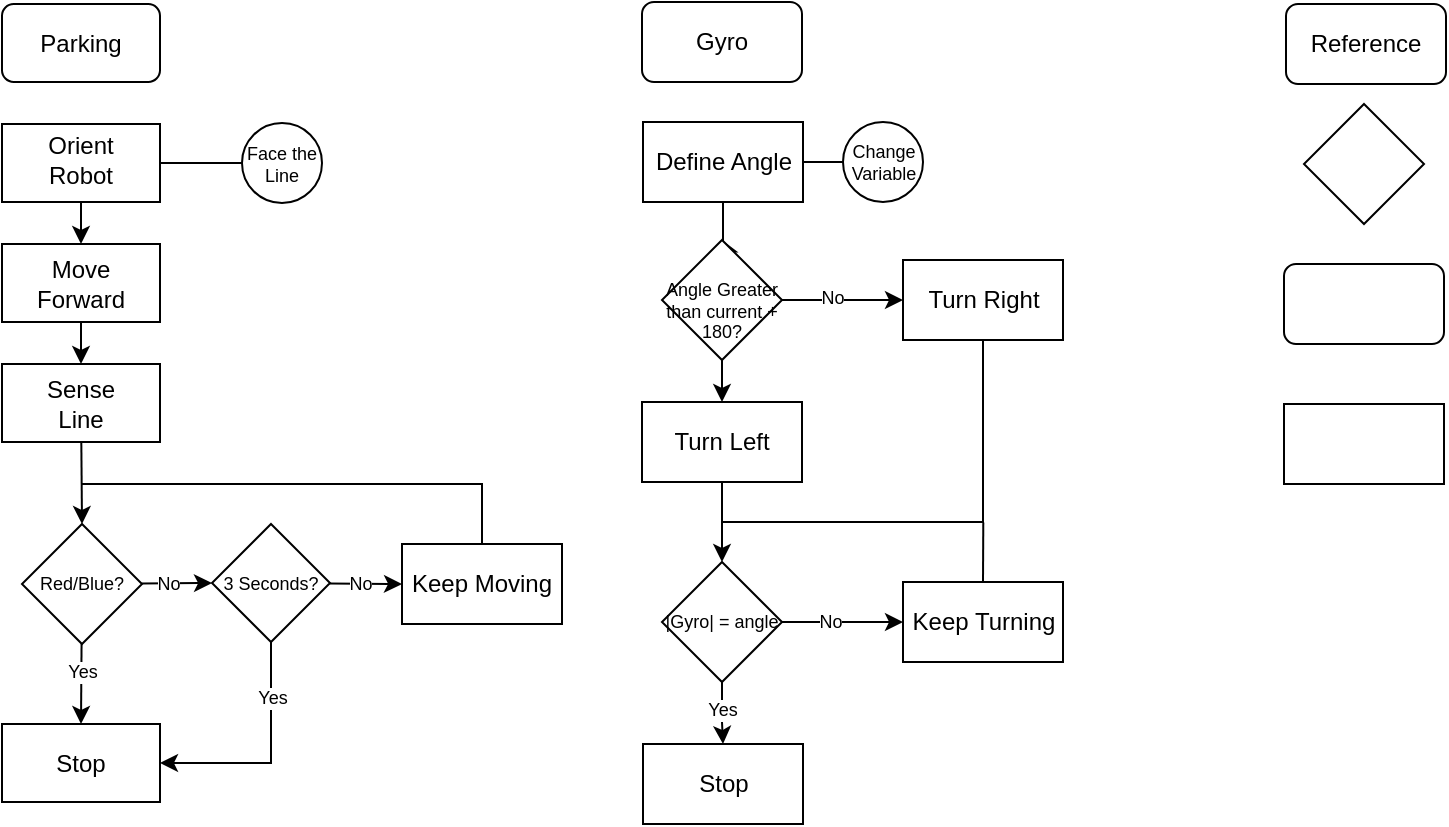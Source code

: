 <mxfile version="12.0.0" type="github" pages="2"><diagram id="pHJwRLuF5TMf0lRPLYW9" name="Gyro + Parking"><mxGraphModel grid="1" dx="854" dy="430" gridSize="10" guides="1" tooltips="1" connect="1" arrows="1" fold="1" page="1" pageScale="1" pageWidth="850" pageHeight="1100" background="none" math="0" shadow="0"><root><mxCell id="0" /><mxCell id="1" parent="0" /><mxCell id="SPKbu1m8ChDVOImklEzh-2" value="" parent="1" style="rounded=1;whiteSpace=wrap;html=1;fontSize=12;fontFamily=Helvetica;" vertex="1"><mxGeometry as="geometry" x="40" y="40" width="79" height="39" /></mxCell><mxCell id="SPKbu1m8ChDVOImklEzh-3" value="Parking" parent="1" style="text;html=1;strokeColor=none;fillColor=none;align=center;verticalAlign=middle;whiteSpace=wrap;rounded=0;fontSize=12;fontFamily=Helvetica;" vertex="1"><mxGeometry as="geometry" x="60" y="50" width="39" height="19" /></mxCell><mxCell id="SPKbu1m8ChDVOImklEzh-19" source="SPKbu1m8ChDVOImklEzh-4" parent="1" style="edgeStyle=none;rounded=0;orthogonalLoop=1;jettySize=auto;html=1;entryX=0.5;entryY=0;entryDx=0;entryDy=0;fontSize=12;fontFamily=Helvetica;" edge="1" target="SPKbu1m8ChDVOImklEzh-6"><mxGeometry as="geometry" relative="1" /></mxCell><mxCell id="SPKbu1m8ChDVOImklEzh-59" source="SPKbu1m8ChDVOImklEzh-4" parent="1" style="edgeStyle=orthogonalEdgeStyle;rounded=0;orthogonalLoop=1;jettySize=auto;html=1;entryX=0;entryY=0.5;entryDx=0;entryDy=0;startArrow=none;startFill=0;endArrow=none;endFill=0;fontSize=12;fontFamily=Helvetica;" edge="1" target="SPKbu1m8ChDVOImklEzh-58"><mxGeometry as="geometry" relative="1" /></mxCell><mxCell id="SPKbu1m8ChDVOImklEzh-4" value="" parent="1" style="rounded=0;whiteSpace=wrap;html=1;fontSize=12;fontFamily=Helvetica;" vertex="1"><mxGeometry as="geometry" x="40" y="100" width="79" height="39" /></mxCell><mxCell id="SPKbu1m8ChDVOImklEzh-5" value="Orient Robot" parent="1" style="text;html=1;strokeColor=none;fillColor=none;align=center;verticalAlign=middle;whiteSpace=wrap;rounded=0;fontSize=12;fontFamily=Helvetica;" vertex="1"><mxGeometry as="geometry" x="60" y="108" width="39" height="19" /></mxCell><mxCell id="SPKbu1m8ChDVOImklEzh-20" source="SPKbu1m8ChDVOImklEzh-6" parent="1" style="edgeStyle=none;rounded=0;orthogonalLoop=1;jettySize=auto;html=1;entryX=0.5;entryY=0;entryDx=0;entryDy=0;fontSize=12;fontFamily=Helvetica;" edge="1" target="SPKbu1m8ChDVOImklEzh-11"><mxGeometry as="geometry" relative="1" /></mxCell><mxCell id="SPKbu1m8ChDVOImklEzh-6" value="" parent="1" style="rounded=0;whiteSpace=wrap;html=1;fontSize=12;fontFamily=Helvetica;" vertex="1"><mxGeometry as="geometry" x="40" y="160" width="79" height="39" /></mxCell><mxCell id="SPKbu1m8ChDVOImklEzh-10" value="Move Forward" parent="1" style="text;html=1;strokeColor=none;fillColor=none;align=center;verticalAlign=middle;whiteSpace=wrap;rounded=0;fontSize=12;fontFamily=Helvetica;" vertex="1"><mxGeometry as="geometry" x="55" y="170" width="49" height="19" /></mxCell><mxCell id="SPKbu1m8ChDVOImklEzh-21" source="SPKbu1m8ChDVOImklEzh-11" parent="1" style="edgeStyle=none;rounded=0;orthogonalLoop=1;jettySize=auto;html=1;entryX=0.5;entryY=0;entryDx=0;entryDy=0;fontSize=12;fontFamily=Helvetica;" edge="1" target="SPKbu1m8ChDVOImklEzh-15"><mxGeometry as="geometry" relative="1" /></mxCell><mxCell id="SPKbu1m8ChDVOImklEzh-11" value="" parent="1" style="rounded=0;whiteSpace=wrap;html=1;fontSize=12;fontFamily=Helvetica;" vertex="1"><mxGeometry as="geometry" x="40" y="220" width="79" height="39" /></mxCell><mxCell id="SPKbu1m8ChDVOImklEzh-12" value="Sense Line" parent="1" style="text;html=1;strokeColor=none;fillColor=none;align=center;verticalAlign=middle;whiteSpace=wrap;rounded=0;fontSize=12;fontFamily=Helvetica;" vertex="1"><mxGeometry as="geometry" x="55" y="230" width="49" height="19" /></mxCell><mxCell id="SPKbu1m8ChDVOImklEzh-22" value="No" source="SPKbu1m8ChDVOImklEzh-15" parent="1" style="edgeStyle=none;rounded=0;orthogonalLoop=1;jettySize=auto;html=1;entryX=0;entryY=0.5;entryDx=0;entryDy=0;fontSize=9;fontFamily=Helvetica;" edge="1" target="SPKbu1m8ChDVOImklEzh-18"><mxGeometry as="geometry" x="-0.257" relative="1"><mxPoint as="offset" /></mxGeometry></mxCell><mxCell id="SPKbu1m8ChDVOImklEzh-24" source="SPKbu1m8ChDVOImklEzh-15" parent="1" style="edgeStyle=none;rounded=0;orthogonalLoop=1;jettySize=auto;html=1;entryX=0.5;entryY=0;entryDx=0;entryDy=0;fontSize=12;fontFamily=Helvetica;" edge="1" target="SPKbu1m8ChDVOImklEzh-17"><mxGeometry as="geometry" relative="1" /></mxCell><mxCell id="SPKbu1m8ChDVOImklEzh-27" value="Yes" parent="SPKbu1m8ChDVOImklEzh-24" style="text;html=1;resizable=0;points=[];align=center;verticalAlign=middle;labelBackgroundColor=#ffffff;fontSize=9;fontFamily=Helvetica;" vertex="1" connectable="0"><mxGeometry as="geometry" x="-0.32" y="1" relative="1"><mxPoint as="offset" x="-1" /></mxGeometry></mxCell><mxCell id="SPKbu1m8ChDVOImklEzh-15" value="Red/Blue?" parent="1" style="rhombus;whiteSpace=wrap;html=1;fontSize=9;fontFamily=Helvetica;" vertex="1"><mxGeometry as="geometry" x="50" y="300" width="60" height="60" /></mxCell><mxCell id="SPKbu1m8ChDVOImklEzh-26" source="SPKbu1m8ChDVOImklEzh-16" parent="1" style="edgeStyle=orthogonalEdgeStyle;rounded=0;orthogonalLoop=1;jettySize=auto;html=1;fontSize=12;exitX=0.5;exitY=0;exitDx=0;exitDy=0;endArrow=none;endFill=0;fontFamily=Helvetica;" edge="1"><mxGeometry as="geometry" relative="1"><mxPoint as="targetPoint" x="80" y="280" /><Array as="points"><mxPoint x="280" y="280" /></Array></mxGeometry></mxCell><mxCell id="SPKbu1m8ChDVOImklEzh-16" value="Keep Moving" parent="1" style="rounded=0;whiteSpace=wrap;html=1;fontSize=12;fontFamily=Helvetica;" vertex="1"><mxGeometry as="geometry" x="240" y="310" width="80" height="40" /></mxCell><mxCell id="SPKbu1m8ChDVOImklEzh-17" value="&lt;p style=&quot;font-size: 12px&quot;&gt;Stop&lt;/p&gt;" parent="1" style="rounded=0;whiteSpace=wrap;html=1;fontSize=12;fontFamily=Helvetica;fontStyle=0" vertex="1"><mxGeometry as="geometry" x="40" y="400" width="79" height="39" /></mxCell><mxCell id="SPKbu1m8ChDVOImklEzh-23" value="No" source="SPKbu1m8ChDVOImklEzh-18" parent="1" style="edgeStyle=none;rounded=0;orthogonalLoop=1;jettySize=auto;html=1;entryX=0;entryY=0.5;entryDx=0;entryDy=0;fontSize=9;fontFamily=Helvetica;" edge="1" target="SPKbu1m8ChDVOImklEzh-16"><mxGeometry as="geometry" x="-0.143" relative="1"><mxPoint as="offset" /></mxGeometry></mxCell><mxCell id="SPKbu1m8ChDVOImklEzh-18" value="3 Seconds?" parent="1" style="rhombus;whiteSpace=wrap;html=1;fontSize=9;fontFamily=Helvetica;" vertex="1"><mxGeometry as="geometry" x="145" y="300" width="59" height="59" /></mxCell><mxCell id="SPKbu1m8ChDVOImklEzh-25" source="SPKbu1m8ChDVOImklEzh-18" parent="1" style="edgeStyle=orthogonalEdgeStyle;rounded=0;orthogonalLoop=1;jettySize=auto;html=1;entryX=1;entryY=0.5;entryDx=0;entryDy=0;fontSize=12;exitX=0.5;exitY=1;exitDx=0;exitDy=0;fontFamily=Helvetica;" edge="1" target="SPKbu1m8ChDVOImklEzh-17"><mxGeometry as="geometry" relative="1"><mxPoint as="sourcePoint" x="190" y="290" /></mxGeometry></mxCell><mxCell id="SPKbu1m8ChDVOImklEzh-28" value="Yes" parent="SPKbu1m8ChDVOImklEzh-25" style="text;html=1;resizable=0;points=[];align=center;verticalAlign=middle;labelBackgroundColor=#ffffff;fontSize=9;fontFamily=Helvetica;" vertex="1" connectable="0"><mxGeometry as="geometry" x="-0.658" y="2" relative="1"><mxPoint as="offset" x="-2" y="7.5" /></mxGeometry></mxCell><mxCell id="SPKbu1m8ChDVOImklEzh-29" value="Gyro" parent="1" style="rounded=1;whiteSpace=wrap;html=1;fontSize=12;fontFamily=Helvetica;" vertex="1"><mxGeometry as="geometry" x="360" y="39" width="80" height="40" /></mxCell><mxCell id="SPKbu1m8ChDVOImklEzh-39" source="SPKbu1m8ChDVOImklEzh-32" parent="1" style="edgeStyle=orthogonalEdgeStyle;rounded=0;orthogonalLoop=1;jettySize=auto;html=1;entryX=0.5;entryY=0;entryDx=0;entryDy=0;endArrow=classic;endFill=1;fontSize=12;fontFamily=Helvetica;" edge="1" target="SPKbu1m8ChDVOImklEzh-35"><mxGeometry as="geometry" relative="1" /></mxCell><mxCell id="SPKbu1m8ChDVOImklEzh-32" value="Define Angle" parent="1" style="rounded=0;whiteSpace=wrap;html=1;fontSize=12;fontFamily=Helvetica;" vertex="1"><mxGeometry as="geometry" x="360.5" y="99" width="80" height="40" /></mxCell><mxCell id="SPKbu1m8ChDVOImklEzh-36" source="SPKbu1m8ChDVOImklEzh-34" parent="1" style="edgeStyle=orthogonalEdgeStyle;rounded=0;orthogonalLoop=1;jettySize=auto;html=1;entryX=1;entryY=0.5;entryDx=0;entryDy=0;endArrow=none;endFill=0;fontSize=12;fontFamily=Helvetica;" edge="1" target="SPKbu1m8ChDVOImklEzh-32"><mxGeometry as="geometry" relative="1" /></mxCell><mxCell id="SPKbu1m8ChDVOImklEzh-34" value="Change Variable" parent="1" style="ellipse;whiteSpace=wrap;html=1;aspect=fixed;fontSize=9;fontFamily=Helvetica;" vertex="1"><mxGeometry as="geometry" x="460.5" y="99" width="40" height="40" /></mxCell><mxCell id="SPKbu1m8ChDVOImklEzh-40" source="SPKbu1m8ChDVOImklEzh-35" parent="1" style="edgeStyle=orthogonalEdgeStyle;rounded=0;orthogonalLoop=1;jettySize=auto;html=1;entryX=0;entryY=0.5;entryDx=0;entryDy=0;endArrow=classic;endFill=1;fontSize=12;fontFamily=Helvetica;" edge="1" target="SPKbu1m8ChDVOImklEzh-38"><mxGeometry as="geometry" relative="1" /></mxCell><mxCell id="SPKbu1m8ChDVOImklEzh-54" value="No" parent="SPKbu1m8ChDVOImklEzh-40" style="text;html=1;resizable=0;points=[];align=center;verticalAlign=middle;labelBackgroundColor=#ffffff;fontSize=9;fontFamily=Helvetica;" vertex="1" connectable="0"><mxGeometry as="geometry" x="-0.002" y="6" relative="1"><mxPoint as="offset" x="-5" y="5" /></mxGeometry></mxCell><mxCell id="5WvHn8uHkhuV7Z_xuSRU-1" source="SPKbu1m8ChDVOImklEzh-35" parent="1" style="edgeStyle=orthogonalEdgeStyle;rounded=0;orthogonalLoop=1;jettySize=auto;html=1;entryX=0.5;entryY=0;entryDx=0;entryDy=0;startArrow=none;startFill=0;endArrow=classic;endFill=1;fontFamily=Helvetica;fontSize=9;" edge="1" target="SPKbu1m8ChDVOImklEzh-41"><mxGeometry as="geometry" relative="1" /></mxCell><mxCell id="SPKbu1m8ChDVOImklEzh-35" value="&lt;br style=&quot;font-size: 9px;&quot;&gt;Angle Greater than current + 180?" parent="1" style="rhombus;whiteSpace=wrap;html=1;fontSize=9;fontFamily=Helvetica;" vertex="1"><mxGeometry as="geometry" x="370" y="158" width="60" height="60" /></mxCell><mxCell id="SPKbu1m8ChDVOImklEzh-51" source="SPKbu1m8ChDVOImklEzh-38" parent="1" style="edgeStyle=orthogonalEdgeStyle;rounded=0;orthogonalLoop=1;jettySize=auto;html=1;startArrow=none;startFill=0;endArrow=none;endFill=0;fontSize=12;fontFamily=Helvetica;" edge="1"><mxGeometry as="geometry" relative="1"><mxPoint as="targetPoint" x="400.5" y="299" /><Array as="points"><mxPoint x="530.5" y="299" /><mxPoint x="400.5" y="299" /></Array></mxGeometry></mxCell><mxCell id="SPKbu1m8ChDVOImklEzh-38" value="Turn Right" parent="1" style="rounded=0;whiteSpace=wrap;html=1;fontSize=12;fontFamily=Helvetica;" vertex="1"><mxGeometry as="geometry" x="490.5" y="168" width="80" height="40" /></mxCell><mxCell id="SPKbu1m8ChDVOImklEzh-47" source="SPKbu1m8ChDVOImklEzh-41" parent="1" style="edgeStyle=orthogonalEdgeStyle;rounded=0;orthogonalLoop=1;jettySize=auto;html=1;entryX=0.5;entryY=0;entryDx=0;entryDy=0;endArrow=classic;endFill=1;fontSize=12;fontFamily=Helvetica;" edge="1" target="SPKbu1m8ChDVOImklEzh-44"><mxGeometry as="geometry" relative="1" /></mxCell><mxCell id="SPKbu1m8ChDVOImklEzh-41" value="Turn Left" parent="1" style="rounded=0;whiteSpace=wrap;html=1;fontSize=12;fontFamily=Helvetica;" vertex="1"><mxGeometry as="geometry" x="360" y="239" width="80" height="40" /></mxCell><mxCell id="SPKbu1m8ChDVOImklEzh-48" source="SPKbu1m8ChDVOImklEzh-44" parent="1" style="edgeStyle=orthogonalEdgeStyle;rounded=0;orthogonalLoop=1;jettySize=auto;html=1;entryX=0;entryY=0.5;entryDx=0;entryDy=0;endArrow=classic;endFill=1;fontSize=12;startArrow=none;startFill=0;fontFamily=Helvetica;" edge="1" target="SPKbu1m8ChDVOImklEzh-45"><mxGeometry as="geometry" relative="1" /></mxCell><mxCell id="SPKbu1m8ChDVOImklEzh-55" value="No" parent="SPKbu1m8ChDVOImklEzh-48" style="text;html=1;resizable=0;points=[];align=center;verticalAlign=middle;labelBackgroundColor=#ffffff;fontSize=9;fontFamily=Helvetica;" vertex="1" connectable="0"><mxGeometry as="geometry" x="-0.227" relative="1"><mxPoint as="offset" /></mxGeometry></mxCell><mxCell id="SPKbu1m8ChDVOImklEzh-49" source="SPKbu1m8ChDVOImklEzh-44" parent="1" style="edgeStyle=orthogonalEdgeStyle;rounded=0;orthogonalLoop=1;jettySize=auto;html=1;entryX=0.5;entryY=0;entryDx=0;entryDy=0;endArrow=classic;endFill=1;fontSize=12;fontFamily=Helvetica;" edge="1" target="SPKbu1m8ChDVOImklEzh-46"><mxGeometry as="geometry" relative="1" /></mxCell><mxCell id="SPKbu1m8ChDVOImklEzh-56" value="Yes" parent="SPKbu1m8ChDVOImklEzh-49" style="text;html=1;resizable=0;points=[];align=center;verticalAlign=middle;labelBackgroundColor=#ffffff;fontSize=9;fontFamily=Helvetica;" vertex="1" connectable="0"><mxGeometry as="geometry" x="-0.111" y="1" relative="1"><mxPoint as="offset" x="-1" /></mxGeometry></mxCell><mxCell id="SPKbu1m8ChDVOImklEzh-44" value="|Gyro| = angle" parent="1" style="rhombus;whiteSpace=wrap;html=1;fontSize=9;fontFamily=Helvetica;" vertex="1"><mxGeometry as="geometry" x="370" y="319" width="60" height="60" /></mxCell><mxCell id="SPKbu1m8ChDVOImklEzh-52" source="SPKbu1m8ChDVOImklEzh-45" parent="1" style="edgeStyle=orthogonalEdgeStyle;rounded=0;orthogonalLoop=1;jettySize=auto;html=1;startArrow=none;startFill=0;endArrow=none;endFill=0;fontSize=12;fontFamily=Helvetica;" edge="1"><mxGeometry as="geometry" relative="1"><mxPoint as="targetPoint" x="530.5" y="339" /><Array as="points"><mxPoint x="530.5" y="339" /></Array></mxGeometry></mxCell><mxCell id="SPKbu1m8ChDVOImklEzh-57" source="SPKbu1m8ChDVOImklEzh-45" parent="1" style="edgeStyle=orthogonalEdgeStyle;rounded=0;orthogonalLoop=1;jettySize=auto;html=1;exitX=0.5;exitY=0;exitDx=0;exitDy=0;startArrow=none;startFill=0;endArrow=none;endFill=0;fontSize=12;fontFamily=Helvetica;" edge="1"><mxGeometry as="geometry" relative="1"><mxPoint as="targetPoint" x="530.643" y="299.238" /></mxGeometry></mxCell><mxCell id="SPKbu1m8ChDVOImklEzh-45" value="Keep Turning" parent="1" style="rounded=0;whiteSpace=wrap;html=1;fontSize=12;fontFamily=Helvetica;" vertex="1"><mxGeometry as="geometry" x="490.5" y="329" width="80" height="40" /></mxCell><mxCell id="SPKbu1m8ChDVOImklEzh-46" value="Stop" parent="1" style="rounded=0;whiteSpace=wrap;html=1;fontSize=12;fontFamily=Helvetica;" vertex="1"><mxGeometry as="geometry" x="360.5" y="410" width="80" height="40" /></mxCell><mxCell id="SPKbu1m8ChDVOImklEzh-58" value="Face the Line" parent="1" style="ellipse;whiteSpace=wrap;html=1;aspect=fixed;fontSize=9;fontFamily=Helvetica;" vertex="1"><mxGeometry as="geometry" x="160" y="99.5" width="40" height="40" /></mxCell><mxCell id="fxkLCSbLqVlDCJO2Ypzc-1" value="" parent="1" style="rhombus;whiteSpace=wrap;html=1;" vertex="1"><mxGeometry as="geometry" x="691" y="90" width="60" height="60" /></mxCell><mxCell id="fxkLCSbLqVlDCJO2Ypzc-2" value="" parent="1" style="rounded=1;whiteSpace=wrap;html=1;fontSize=12;" vertex="1"><mxGeometry as="geometry" x="681" y="170" width="80" height="40" /></mxCell><mxCell id="fxkLCSbLqVlDCJO2Ypzc-3" value="" parent="1" style="rounded=0;whiteSpace=wrap;html=1;fontSize=12;" vertex="1"><mxGeometry as="geometry" x="681" y="240" width="80" height="40" /></mxCell><mxCell id="fxkLCSbLqVlDCJO2Ypzc-4" value="Reference" parent="1" style="rounded=1;whiteSpace=wrap;html=1;fontSize=12;" vertex="1"><mxGeometry as="geometry" x="682" y="40" width="80" height="40" /></mxCell></root></mxGraphModel></diagram><diagram id="nyzHZWYQcHaX8Zv0KF61" name="Cameras"><mxGraphModel grid="1" dx="854" dy="430" gridSize="10" guides="1" tooltips="1" connect="1" arrows="1" fold="1" page="1" pageScale="1" pageWidth="850" pageHeight="1100" math="0" shadow="0"><root><mxCell id="zTp566KGiHOskHoR-qpn-0" /><mxCell id="zTp566KGiHOskHoR-qpn-1" parent="zTp566KGiHOskHoR-qpn-0" /><mxCell id="416RBb36jXVAL9n5rxCu-3" source="G75Hd8xlLMa-yicY9jrH-0" parent="zTp566KGiHOskHoR-qpn-1" style="edgeStyle=orthogonalEdgeStyle;rounded=0;orthogonalLoop=1;jettySize=auto;html=1;entryX=0.5;entryY=0;entryDx=0;entryDy=0;" edge="1" target="G75Hd8xlLMa-yicY9jrH-1"><mxGeometry as="geometry" relative="1" /></mxCell><mxCell id="G75Hd8xlLMa-yicY9jrH-0" value="Blue Camera" parent="zTp566KGiHOskHoR-qpn-1" style="rounded=1;whiteSpace=wrap;html=1;fontSize=12;" vertex="1"><mxGeometry as="geometry" x="160" y="40" width="80" height="40" /></mxCell><mxCell id="416RBb36jXVAL9n5rxCu-4" source="G75Hd8xlLMa-yicY9jrH-1" parent="zTp566KGiHOskHoR-qpn-1" style="edgeStyle=orthogonalEdgeStyle;rounded=0;orthogonalLoop=1;jettySize=auto;html=1;entryX=0.5;entryY=0;entryDx=0;entryDy=0;" edge="1" target="G75Hd8xlLMa-yicY9jrH-2"><mxGeometry as="geometry" relative="1" /></mxCell><mxCell id="G75Hd8xlLMa-yicY9jrH-1" value="Move Forward" parent="zTp566KGiHOskHoR-qpn-1" style="rounded=0;whiteSpace=wrap;html=1;fontSize=12;" vertex="1"><mxGeometry as="geometry" x="160" y="120" width="80" height="40" /></mxCell><mxCell id="416RBb36jXVAL9n5rxCu-5" source="G75Hd8xlLMa-yicY9jrH-2" parent="zTp566KGiHOskHoR-qpn-1" style="edgeStyle=orthogonalEdgeStyle;rounded=0;orthogonalLoop=1;jettySize=auto;html=1;entryX=0.5;entryY=0;entryDx=0;entryDy=0;" edge="1" target="G75Hd8xlLMa-yicY9jrH-3"><mxGeometry as="geometry" relative="1" /></mxCell><mxCell id="G75Hd8xlLMa-yicY9jrH-2" value="Strafe Right" parent="zTp566KGiHOskHoR-qpn-1" style="rounded=0;whiteSpace=wrap;html=1;fontSize=12;" vertex="1"><mxGeometry as="geometry" x="160" y="200" width="80" height="40" /></mxCell><mxCell id="416RBb36jXVAL9n5rxCu-6" source="G75Hd8xlLMa-yicY9jrH-3" parent="zTp566KGiHOskHoR-qpn-1" style="edgeStyle=orthogonalEdgeStyle;rounded=0;orthogonalLoop=1;jettySize=auto;html=1;entryX=0.5;entryY=0;entryDx=0;entryDy=0;" edge="1" target="G75Hd8xlLMa-yicY9jrH-4"><mxGeometry as="geometry" relative="1" /></mxCell><mxCell id="G75Hd8xlLMa-yicY9jrH-3" value="Move Forward" parent="zTp566KGiHOskHoR-qpn-1" style="rounded=0;whiteSpace=wrap;html=1;fontSize=12;" vertex="1"><mxGeometry as="geometry" x="160" y="280" width="80" height="40" /></mxCell><mxCell id="416RBb36jXVAL9n5rxCu-8" source="G75Hd8xlLMa-yicY9jrH-4" parent="zTp566KGiHOskHoR-qpn-1" style="edgeStyle=orthogonalEdgeStyle;rounded=0;orthogonalLoop=1;jettySize=auto;html=1;entryX=0.5;entryY=0;entryDx=0;entryDy=0;" edge="1" target="416RBb36jXVAL9n5rxCu-7"><mxGeometry as="geometry" relative="1" /></mxCell><mxCell id="G75Hd8xlLMa-yicY9jrH-4" value="Start Scanning" parent="zTp566KGiHOskHoR-qpn-1" style="rounded=0;whiteSpace=wrap;html=1;fontSize=12;" vertex="1"><mxGeometry as="geometry" x="160" y="360" width="80" height="40" /></mxCell><mxCell id="416RBb36jXVAL9n5rxCu-12" source="416RBb36jXVAL9n5rxCu-7" parent="zTp566KGiHOskHoR-qpn-1" style="edgeStyle=orthogonalEdgeStyle;rounded=0;orthogonalLoop=1;jettySize=auto;html=1;entryX=0.5;entryY=0;entryDx=0;entryDy=0;" edge="1" target="416RBb36jXVAL9n5rxCu-11"><mxGeometry as="geometry" relative="1" /></mxCell><mxCell id="416RBb36jXVAL9n5rxCu-20" value="Yes" parent="416RBb36jXVAL9n5rxCu-12" style="text;html=1;resizable=0;points=[];align=center;verticalAlign=middle;labelBackgroundColor=#ffffff;fontSize=7;" vertex="1" connectable="0"><mxGeometry as="geometry" x="0.124" relative="1"><mxPoint as="offset" x="-1" y="-1" /></mxGeometry></mxCell><mxCell id="416RBb36jXVAL9n5rxCu-13" source="416RBb36jXVAL9n5rxCu-7" parent="zTp566KGiHOskHoR-qpn-1" style="edgeStyle=orthogonalEdgeStyle;rounded=0;orthogonalLoop=1;jettySize=auto;html=1;entryX=0;entryY=0.5;entryDx=0;entryDy=0;" edge="1" target="416RBb36jXVAL9n5rxCu-9"><mxGeometry as="geometry" relative="1" /></mxCell><mxCell id="416RBb36jXVAL9n5rxCu-17" value="No" parent="416RBb36jXVAL9n5rxCu-13" style="text;html=1;resizable=0;points=[];align=center;verticalAlign=middle;labelBackgroundColor=#ffffff;fontSize=7;" vertex="1" connectable="0"><mxGeometry as="geometry" x="-0.32" relative="1"><mxPoint as="offset" y="-1" /></mxGeometry></mxCell><mxCell id="416RBb36jXVAL9n5rxCu-7" value="Skystone?" parent="zTp566KGiHOskHoR-qpn-1" style="rhombus;whiteSpace=wrap;html=1;fontSize=9;" vertex="1"><mxGeometry as="geometry" x="170" y="450" width="60" height="60" /></mxCell><mxCell id="416RBb36jXVAL9n5rxCu-14" source="416RBb36jXVAL9n5rxCu-9" parent="zTp566KGiHOskHoR-qpn-1" style="edgeStyle=orthogonalEdgeStyle;rounded=0;orthogonalLoop=1;jettySize=auto;html=1;entryX=0;entryY=0.5;entryDx=0;entryDy=0;" edge="1" target="416RBb36jXVAL9n5rxCu-10"><mxGeometry as="geometry" relative="1" /></mxCell><mxCell id="416RBb36jXVAL9n5rxCu-18" value="No" parent="416RBb36jXVAL9n5rxCu-14" style="text;html=1;resizable=0;points=[];align=center;verticalAlign=middle;labelBackgroundColor=#ffffff;fontSize=7;" vertex="1" connectable="0"><mxGeometry as="geometry" x="0.336" y="9" relative="1"><mxPoint as="offset" x="-3" y="8" /></mxGeometry></mxCell><mxCell id="416RBb36jXVAL9n5rxCu-16" source="416RBb36jXVAL9n5rxCu-9" parent="zTp566KGiHOskHoR-qpn-1" style="edgeStyle=orthogonalEdgeStyle;rounded=0;orthogonalLoop=1;jettySize=auto;html=1;endArrow=none;endFill=0;" edge="1"><mxGeometry as="geometry" relative="1"><mxPoint as="targetPoint" x="200" y="530" /><Array as="points"><mxPoint x="300" y="530" /></Array></mxGeometry></mxCell><mxCell id="416RBb36jXVAL9n5rxCu-19" value="Yes" parent="416RBb36jXVAL9n5rxCu-16" style="text;html=1;resizable=0;points=[];align=center;verticalAlign=middle;labelBackgroundColor=#ffffff;fontSize=7;" vertex="1" connectable="0"><mxGeometry as="geometry" x="0.116" relative="1"><mxPoint as="offset" x="-4" y="-1" /></mxGeometry></mxCell><mxCell id="416RBb36jXVAL9n5rxCu-9" value="3rd Time?" parent="zTp566KGiHOskHoR-qpn-1" style="rhombus;whiteSpace=wrap;html=1;fontSize=9;" vertex="1"><mxGeometry as="geometry" x="270" y="450" width="60" height="60" /></mxCell><mxCell id="416RBb36jXVAL9n5rxCu-15" source="416RBb36jXVAL9n5rxCu-10" parent="zTp566KGiHOskHoR-qpn-1" style="edgeStyle=orthogonalEdgeStyle;rounded=0;orthogonalLoop=1;jettySize=auto;html=1;endArrow=none;endFill=0;" edge="1"><mxGeometry as="geometry" relative="1"><mxPoint as="targetPoint" x="200" y="420" /><Array as="points"><mxPoint x="400" y="420" /></Array></mxGeometry></mxCell><mxCell id="416RBb36jXVAL9n5rxCu-10" value="Move Left" parent="zTp566KGiHOskHoR-qpn-1" style="rounded=0;whiteSpace=wrap;html=1;fontSize=12;" vertex="1"><mxGeometry as="geometry" x="360" y="460" width="80" height="40" /></mxCell><mxCell id="416RBb36jXVAL9n5rxCu-11" value="Run Void" parent="zTp566KGiHOskHoR-qpn-1" style="rounded=0;whiteSpace=wrap;html=1;fontSize=12;" vertex="1"><mxGeometry as="geometry" x="160" y="560" width="80" height="40" /></mxCell><mxCell id="416RBb36jXVAL9n5rxCu-21" source="416RBb36jXVAL9n5rxCu-22" parent="zTp566KGiHOskHoR-qpn-1" style="edgeStyle=orthogonalEdgeStyle;rounded=0;orthogonalLoop=1;jettySize=auto;html=1;entryX=0.5;entryY=0;entryDx=0;entryDy=0;" edge="1" target="416RBb36jXVAL9n5rxCu-24"><mxGeometry as="geometry" relative="1" /></mxCell><mxCell id="416RBb36jXVAL9n5rxCu-22" value="Red Camera" parent="zTp566KGiHOskHoR-qpn-1" style="rounded=1;whiteSpace=wrap;html=1;fontSize=12;" vertex="1"><mxGeometry as="geometry" x="480" y="40" width="80" height="40" /></mxCell><mxCell id="416RBb36jXVAL9n5rxCu-23" source="416RBb36jXVAL9n5rxCu-24" parent="zTp566KGiHOskHoR-qpn-1" style="edgeStyle=orthogonalEdgeStyle;rounded=0;orthogonalLoop=1;jettySize=auto;html=1;entryX=0.5;entryY=0;entryDx=0;entryDy=0;" edge="1" target="416RBb36jXVAL9n5rxCu-26"><mxGeometry as="geometry" relative="1" /></mxCell><mxCell id="416RBb36jXVAL9n5rxCu-24" value="Move Forward" parent="zTp566KGiHOskHoR-qpn-1" style="rounded=0;whiteSpace=wrap;html=1;fontSize=12;" vertex="1"><mxGeometry as="geometry" x="480" y="120" width="80" height="40" /></mxCell><mxCell id="416RBb36jXVAL9n5rxCu-25" source="416RBb36jXVAL9n5rxCu-26" parent="zTp566KGiHOskHoR-qpn-1" style="edgeStyle=orthogonalEdgeStyle;rounded=0;orthogonalLoop=1;jettySize=auto;html=1;entryX=0.5;entryY=0;entryDx=0;entryDy=0;" edge="1" target="416RBb36jXVAL9n5rxCu-28"><mxGeometry as="geometry" relative="1" /></mxCell><mxCell id="416RBb36jXVAL9n5rxCu-26" value="Strafe Left" parent="zTp566KGiHOskHoR-qpn-1" style="rounded=0;whiteSpace=wrap;html=1;fontSize=12;" vertex="1"><mxGeometry as="geometry" x="480" y="200" width="80" height="40" /></mxCell><mxCell id="416RBb36jXVAL9n5rxCu-27" source="416RBb36jXVAL9n5rxCu-28" parent="zTp566KGiHOskHoR-qpn-1" style="edgeStyle=orthogonalEdgeStyle;rounded=0;orthogonalLoop=1;jettySize=auto;html=1;entryX=0.5;entryY=0;entryDx=0;entryDy=0;" edge="1" target="416RBb36jXVAL9n5rxCu-30"><mxGeometry as="geometry" relative="1" /></mxCell><mxCell id="416RBb36jXVAL9n5rxCu-28" value="Move Forward" parent="zTp566KGiHOskHoR-qpn-1" style="rounded=0;whiteSpace=wrap;html=1;fontSize=12;" vertex="1"><mxGeometry as="geometry" x="480" y="280" width="80" height="40" /></mxCell><mxCell id="416RBb36jXVAL9n5rxCu-29" source="416RBb36jXVAL9n5rxCu-30" parent="zTp566KGiHOskHoR-qpn-1" style="edgeStyle=orthogonalEdgeStyle;rounded=0;orthogonalLoop=1;jettySize=auto;html=1;entryX=0.5;entryY=0;entryDx=0;entryDy=0;" edge="1" target="416RBb36jXVAL9n5rxCu-35"><mxGeometry as="geometry" relative="1" /></mxCell><mxCell id="416RBb36jXVAL9n5rxCu-30" value="Start Scanning" parent="zTp566KGiHOskHoR-qpn-1" style="rounded=0;whiteSpace=wrap;html=1;fontSize=12;" vertex="1"><mxGeometry as="geometry" x="480" y="360" width="80" height="40" /></mxCell><mxCell id="416RBb36jXVAL9n5rxCu-31" source="416RBb36jXVAL9n5rxCu-35" parent="zTp566KGiHOskHoR-qpn-1" style="edgeStyle=orthogonalEdgeStyle;rounded=0;orthogonalLoop=1;jettySize=auto;html=1;entryX=0.5;entryY=0;entryDx=0;entryDy=0;" edge="1" target="416RBb36jXVAL9n5rxCu-43"><mxGeometry as="geometry" relative="1" /></mxCell><mxCell id="416RBb36jXVAL9n5rxCu-32" value="Yes" parent="416RBb36jXVAL9n5rxCu-31" style="text;html=1;resizable=0;points=[];align=center;verticalAlign=middle;labelBackgroundColor=#ffffff;fontSize=7;" vertex="1" connectable="0"><mxGeometry as="geometry" x="0.124" relative="1"><mxPoint as="offset" x="-1" y="-1" /></mxGeometry></mxCell><mxCell id="416RBb36jXVAL9n5rxCu-33" source="416RBb36jXVAL9n5rxCu-35" parent="zTp566KGiHOskHoR-qpn-1" style="edgeStyle=orthogonalEdgeStyle;rounded=0;orthogonalLoop=1;jettySize=auto;html=1;entryX=0;entryY=0.5;entryDx=0;entryDy=0;" edge="1" target="416RBb36jXVAL9n5rxCu-40"><mxGeometry as="geometry" relative="1" /></mxCell><mxCell id="416RBb36jXVAL9n5rxCu-34" value="No" parent="416RBb36jXVAL9n5rxCu-33" style="text;html=1;resizable=0;points=[];align=center;verticalAlign=middle;labelBackgroundColor=#ffffff;fontSize=7;" vertex="1" connectable="0"><mxGeometry as="geometry" x="-0.32" relative="1"><mxPoint as="offset" y="-1" /></mxGeometry></mxCell><mxCell id="416RBb36jXVAL9n5rxCu-35" value="Skystone?" parent="zTp566KGiHOskHoR-qpn-1" style="rhombus;whiteSpace=wrap;html=1;fontSize=9;" vertex="1"><mxGeometry as="geometry" x="490" y="450" width="60" height="60" /></mxCell><mxCell id="416RBb36jXVAL9n5rxCu-36" source="416RBb36jXVAL9n5rxCu-40" parent="zTp566KGiHOskHoR-qpn-1" style="edgeStyle=orthogonalEdgeStyle;rounded=0;orthogonalLoop=1;jettySize=auto;html=1;entryX=0;entryY=0.5;entryDx=0;entryDy=0;" edge="1" target="416RBb36jXVAL9n5rxCu-42"><mxGeometry as="geometry" relative="1" /></mxCell><mxCell id="416RBb36jXVAL9n5rxCu-37" value="No" parent="416RBb36jXVAL9n5rxCu-36" style="text;html=1;resizable=0;points=[];align=center;verticalAlign=middle;labelBackgroundColor=#ffffff;fontSize=7;" vertex="1" connectable="0"><mxGeometry as="geometry" x="0.336" y="9" relative="1"><mxPoint as="offset" x="-3" y="8" /></mxGeometry></mxCell><mxCell id="416RBb36jXVAL9n5rxCu-38" source="416RBb36jXVAL9n5rxCu-40" parent="zTp566KGiHOskHoR-qpn-1" style="edgeStyle=orthogonalEdgeStyle;rounded=0;orthogonalLoop=1;jettySize=auto;html=1;endArrow=none;endFill=0;" edge="1"><mxGeometry as="geometry" relative="1"><mxPoint as="targetPoint" x="520" y="530.286" /><Array as="points"><mxPoint x="620" y="530" /></Array></mxGeometry></mxCell><mxCell id="416RBb36jXVAL9n5rxCu-39" value="Yes" parent="416RBb36jXVAL9n5rxCu-38" style="text;html=1;resizable=0;points=[];align=center;verticalAlign=middle;labelBackgroundColor=#ffffff;fontSize=7;" vertex="1" connectable="0"><mxGeometry as="geometry" x="0.116" relative="1"><mxPoint as="offset" x="-4" y="-1" /></mxGeometry></mxCell><mxCell id="416RBb36jXVAL9n5rxCu-40" value="3rd Time?" parent="zTp566KGiHOskHoR-qpn-1" style="rhombus;whiteSpace=wrap;html=1;fontSize=9;" vertex="1"><mxGeometry as="geometry" x="590" y="450" width="60" height="60" /></mxCell><mxCell id="416RBb36jXVAL9n5rxCu-41" source="416RBb36jXVAL9n5rxCu-42" parent="zTp566KGiHOskHoR-qpn-1" style="edgeStyle=orthogonalEdgeStyle;rounded=0;orthogonalLoop=1;jettySize=auto;html=1;endArrow=none;endFill=0;" edge="1"><mxGeometry as="geometry" relative="1"><mxPoint as="targetPoint" x="520" y="420.286" /><Array as="points"><mxPoint x="720" y="420" /></Array></mxGeometry></mxCell><mxCell id="416RBb36jXVAL9n5rxCu-42" value="Move Right" parent="zTp566KGiHOskHoR-qpn-1" style="rounded=0;whiteSpace=wrap;html=1;fontSize=12;" vertex="1"><mxGeometry as="geometry" x="680" y="460" width="80" height="40" /></mxCell><mxCell id="416RBb36jXVAL9n5rxCu-43" value="Run Void" parent="zTp566KGiHOskHoR-qpn-1" style="rounded=0;whiteSpace=wrap;html=1;fontSize=12;" vertex="1"><mxGeometry as="geometry" x="480" y="560" width="80" height="40" /></mxCell></root></mxGraphModel></diagram></mxfile>
